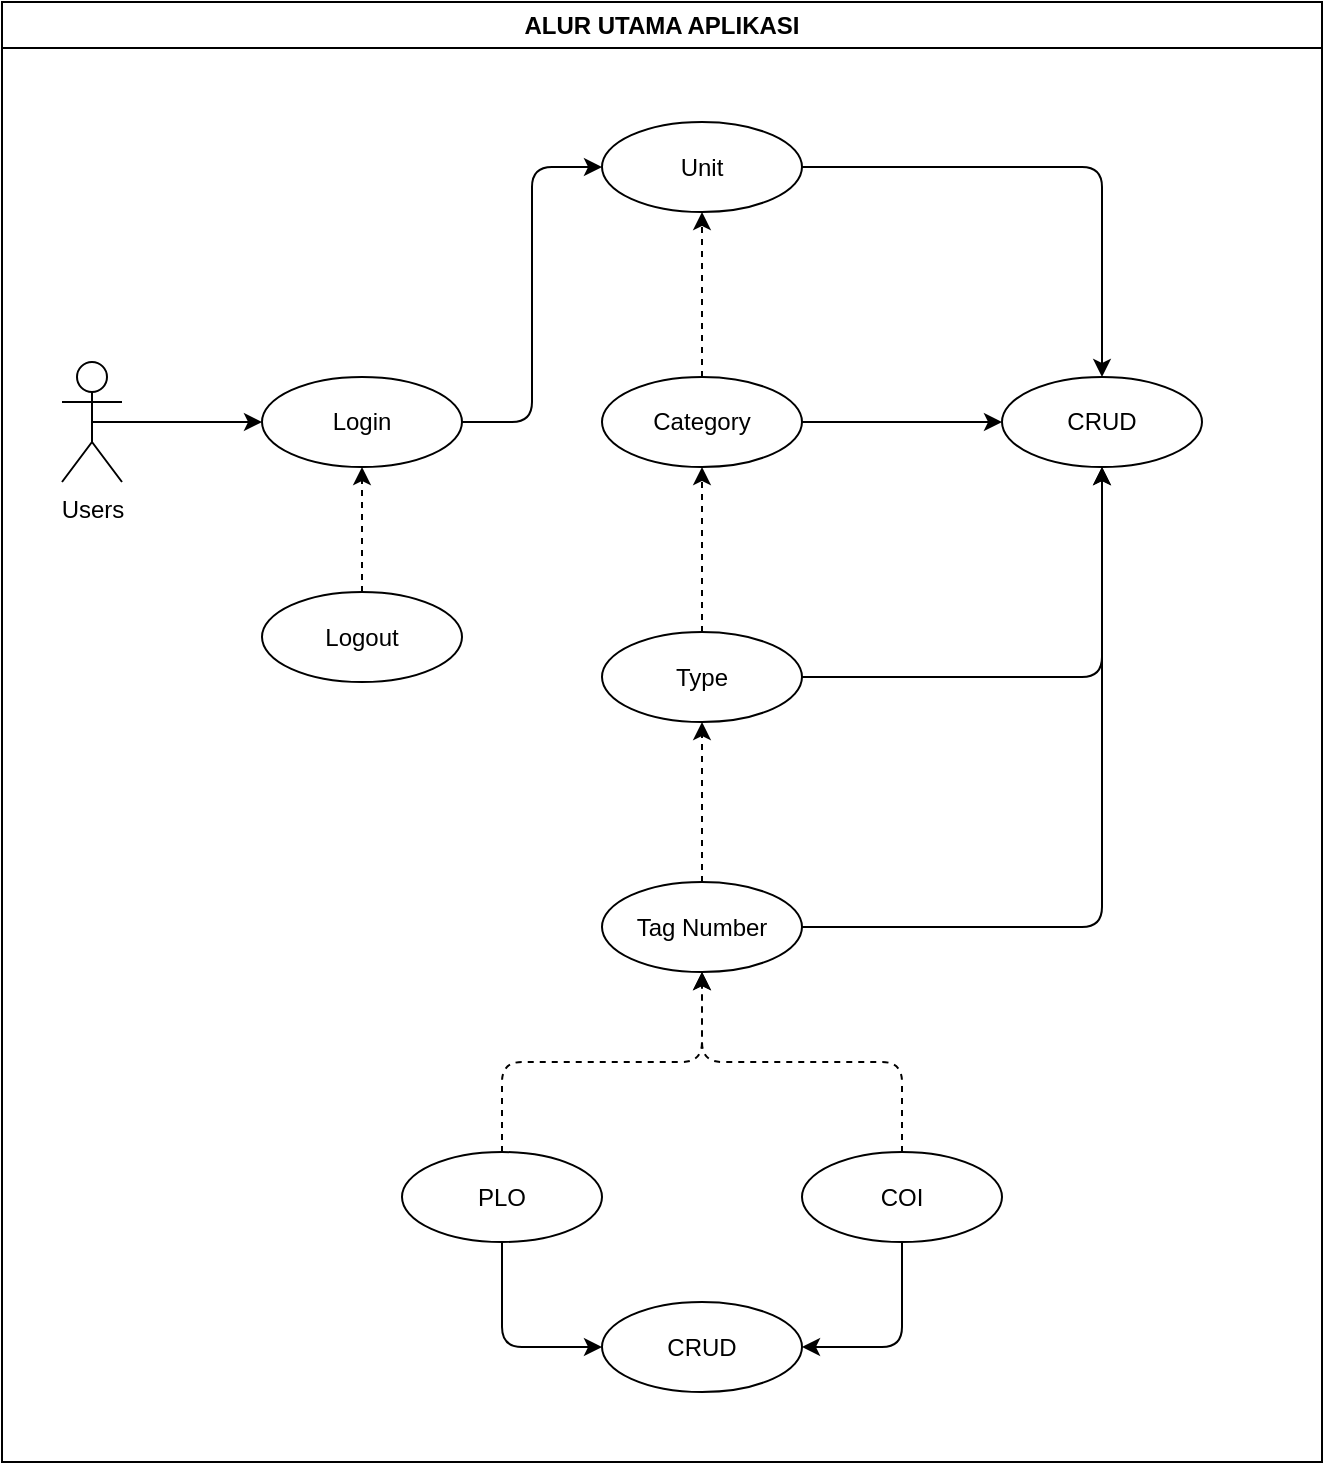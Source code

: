 <mxfile>
    <diagram id="pxY2MpYHplAlkMxw71ND" name="Page-1">
        <mxGraphModel dx="2189" dy="2709" grid="1" gridSize="10" guides="1" tooltips="1" connect="1" arrows="1" fold="1" page="1" pageScale="1" pageWidth="850" pageHeight="1100" math="0" shadow="0">
            <root>
                <mxCell id="0"/>
                <mxCell id="1" parent="0"/>
                <mxCell id="3" value="ALUR UTAMA APLIKASI" style="swimlane;whiteSpace=wrap;html=1;" parent="1" vertex="1">
                    <mxGeometry x="95" y="-915" width="660" height="730" as="geometry"/>
                </mxCell>
                <mxCell id="7" style="edgeStyle=none;html=1;exitX=0.5;exitY=0.5;exitDx=0;exitDy=0;exitPerimeter=0;entryX=0;entryY=0.5;entryDx=0;entryDy=0;" parent="3" source="4" target="12" edge="1">
                    <mxGeometry relative="1" as="geometry">
                        <mxPoint x="120" y="215" as="targetPoint"/>
                    </mxGeometry>
                </mxCell>
                <mxCell id="4" value="Users" style="shape=umlActor;verticalLabelPosition=bottom;verticalAlign=top;html=1;outlineConnect=0;" parent="3" vertex="1">
                    <mxGeometry x="30" y="180" width="30" height="60" as="geometry"/>
                </mxCell>
                <mxCell id="20" style="edgeStyle=orthogonalEdgeStyle;html=1;exitX=1;exitY=0.5;exitDx=0;exitDy=0;entryX=0;entryY=0.5;entryDx=0;entryDy=0;" parent="3" source="12" target="16" edge="1">
                    <mxGeometry relative="1" as="geometry"/>
                </mxCell>
                <mxCell id="12" value="Login" style="ellipse;whiteSpace=wrap;html=1;" parent="3" vertex="1">
                    <mxGeometry x="130" y="187.5" width="100" height="45" as="geometry"/>
                </mxCell>
                <mxCell id="15" style="edgeStyle=none;html=1;exitX=0.5;exitY=0;exitDx=0;exitDy=0;dashed=1;" parent="3" source="13" target="12" edge="1">
                    <mxGeometry relative="1" as="geometry"/>
                </mxCell>
                <mxCell id="13" value="Logout" style="ellipse;whiteSpace=wrap;html=1;" parent="3" vertex="1">
                    <mxGeometry x="130" y="295" width="100" height="45" as="geometry"/>
                </mxCell>
                <mxCell id="38" style="edgeStyle=orthogonalEdgeStyle;html=1;exitX=1;exitY=0.5;exitDx=0;exitDy=0;entryX=0.5;entryY=0;entryDx=0;entryDy=0;" parent="3" source="16" target="31" edge="1">
                    <mxGeometry relative="1" as="geometry"/>
                </mxCell>
                <mxCell id="16" value="Unit" style="ellipse;whiteSpace=wrap;html=1;" parent="3" vertex="1">
                    <mxGeometry x="300" y="60" width="100" height="45" as="geometry"/>
                </mxCell>
                <mxCell id="28" style="edgeStyle=orthogonalEdgeStyle;html=1;exitX=0.5;exitY=0;exitDx=0;exitDy=0;entryX=0.5;entryY=1;entryDx=0;entryDy=0;dashed=1;" parent="3" source="17" target="16" edge="1">
                    <mxGeometry relative="1" as="geometry"/>
                </mxCell>
                <mxCell id="39" style="edgeStyle=orthogonalEdgeStyle;html=1;exitX=1;exitY=0.5;exitDx=0;exitDy=0;entryX=0;entryY=0.5;entryDx=0;entryDy=0;" parent="3" source="17" target="31" edge="1">
                    <mxGeometry relative="1" as="geometry"/>
                </mxCell>
                <mxCell id="17" value="Category" style="ellipse;whiteSpace=wrap;html=1;" parent="3" vertex="1">
                    <mxGeometry x="300" y="187.5" width="100" height="45" as="geometry"/>
                </mxCell>
                <mxCell id="29" style="edgeStyle=orthogonalEdgeStyle;html=1;exitX=0.5;exitY=0;exitDx=0;exitDy=0;entryX=0.5;entryY=1;entryDx=0;entryDy=0;dashed=1;" parent="3" source="18" target="17" edge="1">
                    <mxGeometry relative="1" as="geometry"/>
                </mxCell>
                <mxCell id="42" style="edgeStyle=orthogonalEdgeStyle;html=1;exitX=1;exitY=0.5;exitDx=0;exitDy=0;" parent="3" source="18" target="31" edge="1">
                    <mxGeometry relative="1" as="geometry"/>
                </mxCell>
                <mxCell id="18" value="Type" style="ellipse;whiteSpace=wrap;html=1;" parent="3" vertex="1">
                    <mxGeometry x="300" y="315" width="100" height="45" as="geometry"/>
                </mxCell>
                <mxCell id="40" style="edgeStyle=orthogonalEdgeStyle;html=1;exitX=0.5;exitY=0;exitDx=0;exitDy=0;entryX=0.5;entryY=1;entryDx=0;entryDy=0;dashed=1;" parent="3" source="19" target="18" edge="1">
                    <mxGeometry relative="1" as="geometry"/>
                </mxCell>
                <mxCell id="41" style="edgeStyle=orthogonalEdgeStyle;html=1;exitX=1;exitY=0.5;exitDx=0;exitDy=0;entryX=0.5;entryY=1;entryDx=0;entryDy=0;" parent="3" source="19" target="31" edge="1">
                    <mxGeometry relative="1" as="geometry"/>
                </mxCell>
                <mxCell id="19" value="Tag Number" style="ellipse;whiteSpace=wrap;html=1;" parent="3" vertex="1">
                    <mxGeometry x="300" y="440" width="100" height="45" as="geometry"/>
                </mxCell>
                <mxCell id="31" value="CRUD" style="ellipse;whiteSpace=wrap;html=1;" parent="3" vertex="1">
                    <mxGeometry x="500" y="187.5" width="100" height="45" as="geometry"/>
                </mxCell>
                <mxCell id="46" style="edgeStyle=orthogonalEdgeStyle;html=1;exitX=0.5;exitY=0;exitDx=0;exitDy=0;entryX=0.5;entryY=1;entryDx=0;entryDy=0;dashed=1;" parent="3" source="44" target="19" edge="1">
                    <mxGeometry relative="1" as="geometry"/>
                </mxCell>
                <mxCell id="49" style="edgeStyle=orthogonalEdgeStyle;html=1;exitX=0.5;exitY=1;exitDx=0;exitDy=0;entryX=0;entryY=0.5;entryDx=0;entryDy=0;" parent="3" source="44" target="48" edge="1">
                    <mxGeometry relative="1" as="geometry">
                        <mxPoint x="220" y="700" as="targetPoint"/>
                    </mxGeometry>
                </mxCell>
                <mxCell id="44" value="PLO" style="ellipse;whiteSpace=wrap;html=1;" parent="3" vertex="1">
                    <mxGeometry x="200" y="575" width="100" height="45" as="geometry"/>
                </mxCell>
                <mxCell id="50" style="edgeStyle=orthogonalEdgeStyle;html=1;exitX=0.5;exitY=1;exitDx=0;exitDy=0;entryX=1;entryY=0.5;entryDx=0;entryDy=0;" parent="3" source="45" target="48" edge="1">
                    <mxGeometry relative="1" as="geometry">
                        <mxPoint x="530" y="730" as="targetPoint"/>
                    </mxGeometry>
                </mxCell>
                <mxCell id="45" value="COI" style="ellipse;whiteSpace=wrap;html=1;" parent="3" vertex="1">
                    <mxGeometry x="400" y="575" width="100" height="45" as="geometry"/>
                </mxCell>
                <mxCell id="48" value="CRUD" style="ellipse;whiteSpace=wrap;html=1;" parent="3" vertex="1">
                    <mxGeometry x="300" y="650" width="100" height="45" as="geometry"/>
                </mxCell>
                <mxCell id="47" style="edgeStyle=orthogonalEdgeStyle;html=1;exitX=0.5;exitY=0;exitDx=0;exitDy=0;dashed=1;entryX=0.5;entryY=1;entryDx=0;entryDy=0;" parent="3" source="45" target="19" edge="1">
                    <mxGeometry relative="1" as="geometry">
                        <mxPoint x="340" y="485" as="targetPoint"/>
                    </mxGeometry>
                </mxCell>
            </root>
        </mxGraphModel>
    </diagram>
</mxfile>